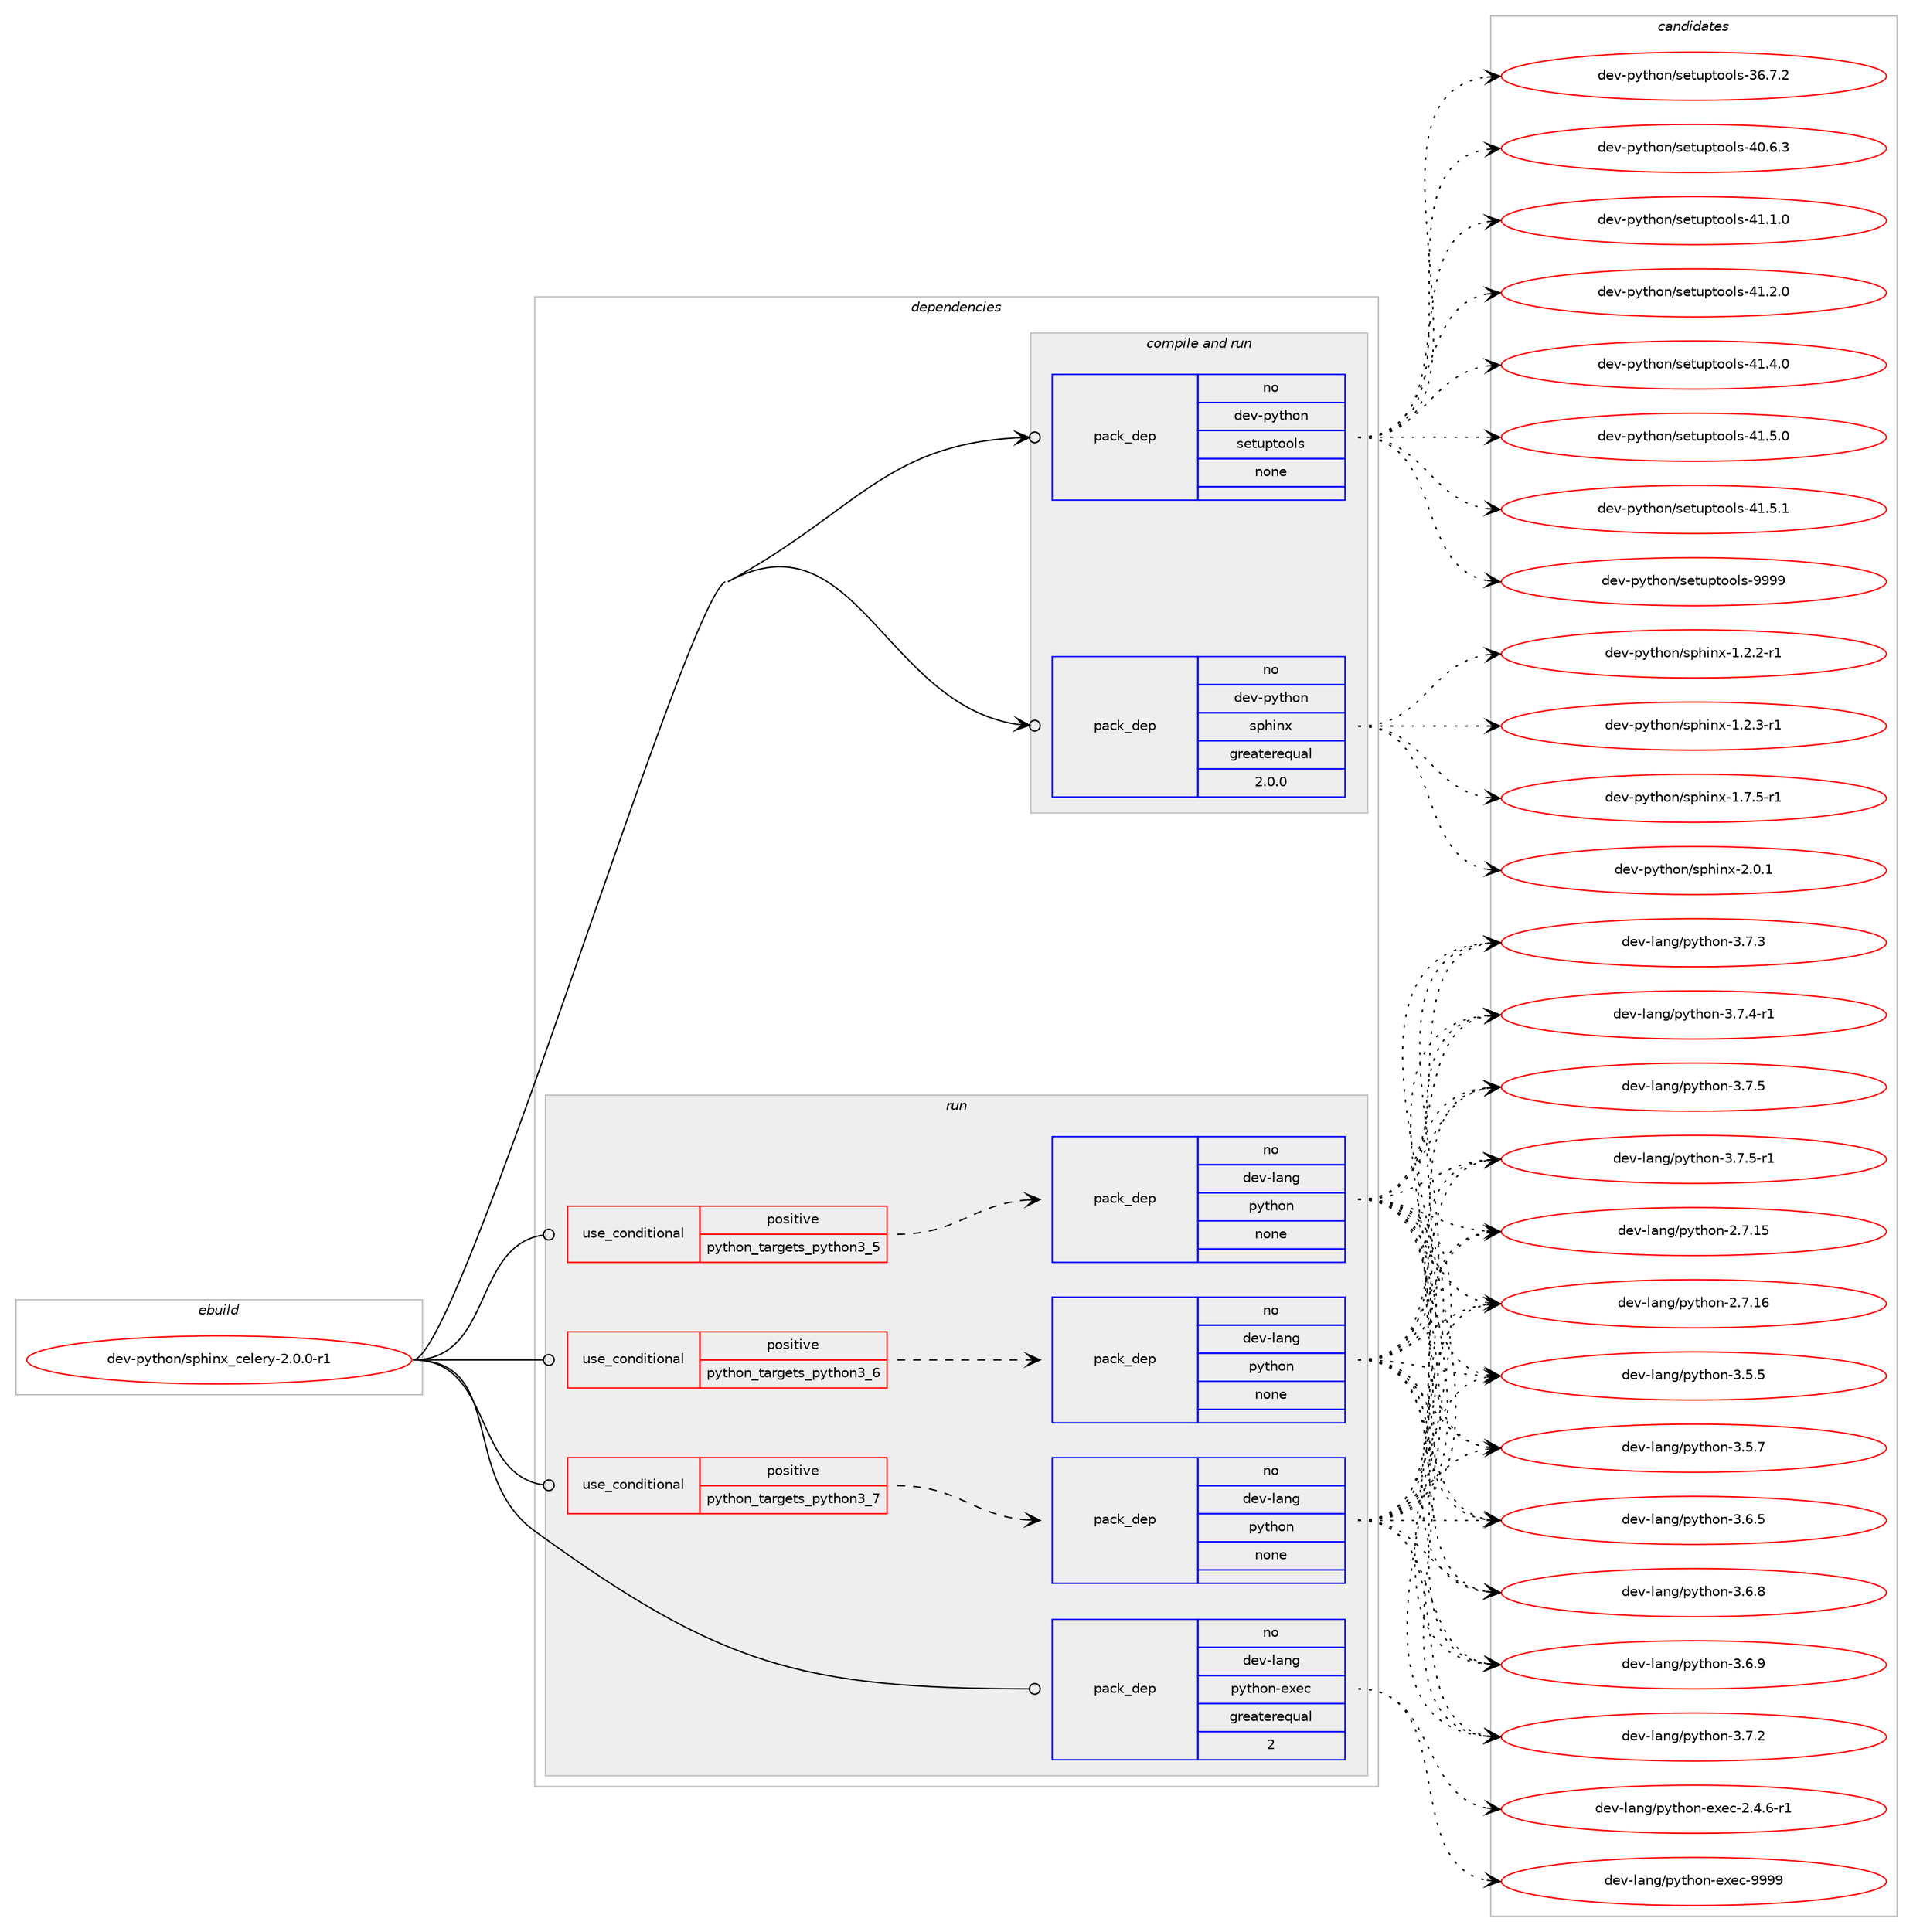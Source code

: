 digraph prolog {

# *************
# Graph options
# *************

newrank=true;
concentrate=true;
compound=true;
graph [rankdir=LR,fontname=Helvetica,fontsize=10,ranksep=1.5];#, ranksep=2.5, nodesep=0.2];
edge  [arrowhead=vee];
node  [fontname=Helvetica,fontsize=10];

# **********
# The ebuild
# **********

subgraph cluster_leftcol {
color=gray;
rank=same;
label=<<i>ebuild</i>>;
id [label="dev-python/sphinx_celery-2.0.0-r1", color=red, width=4, href="../dev-python/sphinx_celery-2.0.0-r1.svg"];
}

# ****************
# The dependencies
# ****************

subgraph cluster_midcol {
color=gray;
label=<<i>dependencies</i>>;
subgraph cluster_compile {
fillcolor="#eeeeee";
style=filled;
label=<<i>compile</i>>;
}
subgraph cluster_compileandrun {
fillcolor="#eeeeee";
style=filled;
label=<<i>compile and run</i>>;
subgraph pack476649 {
dependency638221 [label=<<TABLE BORDER="0" CELLBORDER="1" CELLSPACING="0" CELLPADDING="4" WIDTH="220"><TR><TD ROWSPAN="6" CELLPADDING="30">pack_dep</TD></TR><TR><TD WIDTH="110">no</TD></TR><TR><TD>dev-python</TD></TR><TR><TD>setuptools</TD></TR><TR><TD>none</TD></TR><TR><TD></TD></TR></TABLE>>, shape=none, color=blue];
}
id:e -> dependency638221:w [weight=20,style="solid",arrowhead="odotvee"];
subgraph pack476650 {
dependency638222 [label=<<TABLE BORDER="0" CELLBORDER="1" CELLSPACING="0" CELLPADDING="4" WIDTH="220"><TR><TD ROWSPAN="6" CELLPADDING="30">pack_dep</TD></TR><TR><TD WIDTH="110">no</TD></TR><TR><TD>dev-python</TD></TR><TR><TD>sphinx</TD></TR><TR><TD>greaterequal</TD></TR><TR><TD>2.0.0</TD></TR></TABLE>>, shape=none, color=blue];
}
id:e -> dependency638222:w [weight=20,style="solid",arrowhead="odotvee"];
}
subgraph cluster_run {
fillcolor="#eeeeee";
style=filled;
label=<<i>run</i>>;
subgraph cond149691 {
dependency638223 [label=<<TABLE BORDER="0" CELLBORDER="1" CELLSPACING="0" CELLPADDING="4"><TR><TD ROWSPAN="3" CELLPADDING="10">use_conditional</TD></TR><TR><TD>positive</TD></TR><TR><TD>python_targets_python3_5</TD></TR></TABLE>>, shape=none, color=red];
subgraph pack476651 {
dependency638224 [label=<<TABLE BORDER="0" CELLBORDER="1" CELLSPACING="0" CELLPADDING="4" WIDTH="220"><TR><TD ROWSPAN="6" CELLPADDING="30">pack_dep</TD></TR><TR><TD WIDTH="110">no</TD></TR><TR><TD>dev-lang</TD></TR><TR><TD>python</TD></TR><TR><TD>none</TD></TR><TR><TD></TD></TR></TABLE>>, shape=none, color=blue];
}
dependency638223:e -> dependency638224:w [weight=20,style="dashed",arrowhead="vee"];
}
id:e -> dependency638223:w [weight=20,style="solid",arrowhead="odot"];
subgraph cond149692 {
dependency638225 [label=<<TABLE BORDER="0" CELLBORDER="1" CELLSPACING="0" CELLPADDING="4"><TR><TD ROWSPAN="3" CELLPADDING="10">use_conditional</TD></TR><TR><TD>positive</TD></TR><TR><TD>python_targets_python3_6</TD></TR></TABLE>>, shape=none, color=red];
subgraph pack476652 {
dependency638226 [label=<<TABLE BORDER="0" CELLBORDER="1" CELLSPACING="0" CELLPADDING="4" WIDTH="220"><TR><TD ROWSPAN="6" CELLPADDING="30">pack_dep</TD></TR><TR><TD WIDTH="110">no</TD></TR><TR><TD>dev-lang</TD></TR><TR><TD>python</TD></TR><TR><TD>none</TD></TR><TR><TD></TD></TR></TABLE>>, shape=none, color=blue];
}
dependency638225:e -> dependency638226:w [weight=20,style="dashed",arrowhead="vee"];
}
id:e -> dependency638225:w [weight=20,style="solid",arrowhead="odot"];
subgraph cond149693 {
dependency638227 [label=<<TABLE BORDER="0" CELLBORDER="1" CELLSPACING="0" CELLPADDING="4"><TR><TD ROWSPAN="3" CELLPADDING="10">use_conditional</TD></TR><TR><TD>positive</TD></TR><TR><TD>python_targets_python3_7</TD></TR></TABLE>>, shape=none, color=red];
subgraph pack476653 {
dependency638228 [label=<<TABLE BORDER="0" CELLBORDER="1" CELLSPACING="0" CELLPADDING="4" WIDTH="220"><TR><TD ROWSPAN="6" CELLPADDING="30">pack_dep</TD></TR><TR><TD WIDTH="110">no</TD></TR><TR><TD>dev-lang</TD></TR><TR><TD>python</TD></TR><TR><TD>none</TD></TR><TR><TD></TD></TR></TABLE>>, shape=none, color=blue];
}
dependency638227:e -> dependency638228:w [weight=20,style="dashed",arrowhead="vee"];
}
id:e -> dependency638227:w [weight=20,style="solid",arrowhead="odot"];
subgraph pack476654 {
dependency638229 [label=<<TABLE BORDER="0" CELLBORDER="1" CELLSPACING="0" CELLPADDING="4" WIDTH="220"><TR><TD ROWSPAN="6" CELLPADDING="30">pack_dep</TD></TR><TR><TD WIDTH="110">no</TD></TR><TR><TD>dev-lang</TD></TR><TR><TD>python-exec</TD></TR><TR><TD>greaterequal</TD></TR><TR><TD>2</TD></TR></TABLE>>, shape=none, color=blue];
}
id:e -> dependency638229:w [weight=20,style="solid",arrowhead="odot"];
}
}

# **************
# The candidates
# **************

subgraph cluster_choices {
rank=same;
color=gray;
label=<<i>candidates</i>>;

subgraph choice476649 {
color=black;
nodesep=1;
choice100101118451121211161041111104711510111611711211611111110811545515446554650 [label="dev-python/setuptools-36.7.2", color=red, width=4,href="../dev-python/setuptools-36.7.2.svg"];
choice100101118451121211161041111104711510111611711211611111110811545524846544651 [label="dev-python/setuptools-40.6.3", color=red, width=4,href="../dev-python/setuptools-40.6.3.svg"];
choice100101118451121211161041111104711510111611711211611111110811545524946494648 [label="dev-python/setuptools-41.1.0", color=red, width=4,href="../dev-python/setuptools-41.1.0.svg"];
choice100101118451121211161041111104711510111611711211611111110811545524946504648 [label="dev-python/setuptools-41.2.0", color=red, width=4,href="../dev-python/setuptools-41.2.0.svg"];
choice100101118451121211161041111104711510111611711211611111110811545524946524648 [label="dev-python/setuptools-41.4.0", color=red, width=4,href="../dev-python/setuptools-41.4.0.svg"];
choice100101118451121211161041111104711510111611711211611111110811545524946534648 [label="dev-python/setuptools-41.5.0", color=red, width=4,href="../dev-python/setuptools-41.5.0.svg"];
choice100101118451121211161041111104711510111611711211611111110811545524946534649 [label="dev-python/setuptools-41.5.1", color=red, width=4,href="../dev-python/setuptools-41.5.1.svg"];
choice10010111845112121116104111110471151011161171121161111111081154557575757 [label="dev-python/setuptools-9999", color=red, width=4,href="../dev-python/setuptools-9999.svg"];
dependency638221:e -> choice100101118451121211161041111104711510111611711211611111110811545515446554650:w [style=dotted,weight="100"];
dependency638221:e -> choice100101118451121211161041111104711510111611711211611111110811545524846544651:w [style=dotted,weight="100"];
dependency638221:e -> choice100101118451121211161041111104711510111611711211611111110811545524946494648:w [style=dotted,weight="100"];
dependency638221:e -> choice100101118451121211161041111104711510111611711211611111110811545524946504648:w [style=dotted,weight="100"];
dependency638221:e -> choice100101118451121211161041111104711510111611711211611111110811545524946524648:w [style=dotted,weight="100"];
dependency638221:e -> choice100101118451121211161041111104711510111611711211611111110811545524946534648:w [style=dotted,weight="100"];
dependency638221:e -> choice100101118451121211161041111104711510111611711211611111110811545524946534649:w [style=dotted,weight="100"];
dependency638221:e -> choice10010111845112121116104111110471151011161171121161111111081154557575757:w [style=dotted,weight="100"];
}
subgraph choice476650 {
color=black;
nodesep=1;
choice10010111845112121116104111110471151121041051101204549465046504511449 [label="dev-python/sphinx-1.2.2-r1", color=red, width=4,href="../dev-python/sphinx-1.2.2-r1.svg"];
choice10010111845112121116104111110471151121041051101204549465046514511449 [label="dev-python/sphinx-1.2.3-r1", color=red, width=4,href="../dev-python/sphinx-1.2.3-r1.svg"];
choice10010111845112121116104111110471151121041051101204549465546534511449 [label="dev-python/sphinx-1.7.5-r1", color=red, width=4,href="../dev-python/sphinx-1.7.5-r1.svg"];
choice1001011184511212111610411111047115112104105110120455046484649 [label="dev-python/sphinx-2.0.1", color=red, width=4,href="../dev-python/sphinx-2.0.1.svg"];
dependency638222:e -> choice10010111845112121116104111110471151121041051101204549465046504511449:w [style=dotted,weight="100"];
dependency638222:e -> choice10010111845112121116104111110471151121041051101204549465046514511449:w [style=dotted,weight="100"];
dependency638222:e -> choice10010111845112121116104111110471151121041051101204549465546534511449:w [style=dotted,weight="100"];
dependency638222:e -> choice1001011184511212111610411111047115112104105110120455046484649:w [style=dotted,weight="100"];
}
subgraph choice476651 {
color=black;
nodesep=1;
choice10010111845108971101034711212111610411111045504655464953 [label="dev-lang/python-2.7.15", color=red, width=4,href="../dev-lang/python-2.7.15.svg"];
choice10010111845108971101034711212111610411111045504655464954 [label="dev-lang/python-2.7.16", color=red, width=4,href="../dev-lang/python-2.7.16.svg"];
choice100101118451089711010347112121116104111110455146534653 [label="dev-lang/python-3.5.5", color=red, width=4,href="../dev-lang/python-3.5.5.svg"];
choice100101118451089711010347112121116104111110455146534655 [label="dev-lang/python-3.5.7", color=red, width=4,href="../dev-lang/python-3.5.7.svg"];
choice100101118451089711010347112121116104111110455146544653 [label="dev-lang/python-3.6.5", color=red, width=4,href="../dev-lang/python-3.6.5.svg"];
choice100101118451089711010347112121116104111110455146544656 [label="dev-lang/python-3.6.8", color=red, width=4,href="../dev-lang/python-3.6.8.svg"];
choice100101118451089711010347112121116104111110455146544657 [label="dev-lang/python-3.6.9", color=red, width=4,href="../dev-lang/python-3.6.9.svg"];
choice100101118451089711010347112121116104111110455146554650 [label="dev-lang/python-3.7.2", color=red, width=4,href="../dev-lang/python-3.7.2.svg"];
choice100101118451089711010347112121116104111110455146554651 [label="dev-lang/python-3.7.3", color=red, width=4,href="../dev-lang/python-3.7.3.svg"];
choice1001011184510897110103471121211161041111104551465546524511449 [label="dev-lang/python-3.7.4-r1", color=red, width=4,href="../dev-lang/python-3.7.4-r1.svg"];
choice100101118451089711010347112121116104111110455146554653 [label="dev-lang/python-3.7.5", color=red, width=4,href="../dev-lang/python-3.7.5.svg"];
choice1001011184510897110103471121211161041111104551465546534511449 [label="dev-lang/python-3.7.5-r1", color=red, width=4,href="../dev-lang/python-3.7.5-r1.svg"];
dependency638224:e -> choice10010111845108971101034711212111610411111045504655464953:w [style=dotted,weight="100"];
dependency638224:e -> choice10010111845108971101034711212111610411111045504655464954:w [style=dotted,weight="100"];
dependency638224:e -> choice100101118451089711010347112121116104111110455146534653:w [style=dotted,weight="100"];
dependency638224:e -> choice100101118451089711010347112121116104111110455146534655:w [style=dotted,weight="100"];
dependency638224:e -> choice100101118451089711010347112121116104111110455146544653:w [style=dotted,weight="100"];
dependency638224:e -> choice100101118451089711010347112121116104111110455146544656:w [style=dotted,weight="100"];
dependency638224:e -> choice100101118451089711010347112121116104111110455146544657:w [style=dotted,weight="100"];
dependency638224:e -> choice100101118451089711010347112121116104111110455146554650:w [style=dotted,weight="100"];
dependency638224:e -> choice100101118451089711010347112121116104111110455146554651:w [style=dotted,weight="100"];
dependency638224:e -> choice1001011184510897110103471121211161041111104551465546524511449:w [style=dotted,weight="100"];
dependency638224:e -> choice100101118451089711010347112121116104111110455146554653:w [style=dotted,weight="100"];
dependency638224:e -> choice1001011184510897110103471121211161041111104551465546534511449:w [style=dotted,weight="100"];
}
subgraph choice476652 {
color=black;
nodesep=1;
choice10010111845108971101034711212111610411111045504655464953 [label="dev-lang/python-2.7.15", color=red, width=4,href="../dev-lang/python-2.7.15.svg"];
choice10010111845108971101034711212111610411111045504655464954 [label="dev-lang/python-2.7.16", color=red, width=4,href="../dev-lang/python-2.7.16.svg"];
choice100101118451089711010347112121116104111110455146534653 [label="dev-lang/python-3.5.5", color=red, width=4,href="../dev-lang/python-3.5.5.svg"];
choice100101118451089711010347112121116104111110455146534655 [label="dev-lang/python-3.5.7", color=red, width=4,href="../dev-lang/python-3.5.7.svg"];
choice100101118451089711010347112121116104111110455146544653 [label="dev-lang/python-3.6.5", color=red, width=4,href="../dev-lang/python-3.6.5.svg"];
choice100101118451089711010347112121116104111110455146544656 [label="dev-lang/python-3.6.8", color=red, width=4,href="../dev-lang/python-3.6.8.svg"];
choice100101118451089711010347112121116104111110455146544657 [label="dev-lang/python-3.6.9", color=red, width=4,href="../dev-lang/python-3.6.9.svg"];
choice100101118451089711010347112121116104111110455146554650 [label="dev-lang/python-3.7.2", color=red, width=4,href="../dev-lang/python-3.7.2.svg"];
choice100101118451089711010347112121116104111110455146554651 [label="dev-lang/python-3.7.3", color=red, width=4,href="../dev-lang/python-3.7.3.svg"];
choice1001011184510897110103471121211161041111104551465546524511449 [label="dev-lang/python-3.7.4-r1", color=red, width=4,href="../dev-lang/python-3.7.4-r1.svg"];
choice100101118451089711010347112121116104111110455146554653 [label="dev-lang/python-3.7.5", color=red, width=4,href="../dev-lang/python-3.7.5.svg"];
choice1001011184510897110103471121211161041111104551465546534511449 [label="dev-lang/python-3.7.5-r1", color=red, width=4,href="../dev-lang/python-3.7.5-r1.svg"];
dependency638226:e -> choice10010111845108971101034711212111610411111045504655464953:w [style=dotted,weight="100"];
dependency638226:e -> choice10010111845108971101034711212111610411111045504655464954:w [style=dotted,weight="100"];
dependency638226:e -> choice100101118451089711010347112121116104111110455146534653:w [style=dotted,weight="100"];
dependency638226:e -> choice100101118451089711010347112121116104111110455146534655:w [style=dotted,weight="100"];
dependency638226:e -> choice100101118451089711010347112121116104111110455146544653:w [style=dotted,weight="100"];
dependency638226:e -> choice100101118451089711010347112121116104111110455146544656:w [style=dotted,weight="100"];
dependency638226:e -> choice100101118451089711010347112121116104111110455146544657:w [style=dotted,weight="100"];
dependency638226:e -> choice100101118451089711010347112121116104111110455146554650:w [style=dotted,weight="100"];
dependency638226:e -> choice100101118451089711010347112121116104111110455146554651:w [style=dotted,weight="100"];
dependency638226:e -> choice1001011184510897110103471121211161041111104551465546524511449:w [style=dotted,weight="100"];
dependency638226:e -> choice100101118451089711010347112121116104111110455146554653:w [style=dotted,weight="100"];
dependency638226:e -> choice1001011184510897110103471121211161041111104551465546534511449:w [style=dotted,weight="100"];
}
subgraph choice476653 {
color=black;
nodesep=1;
choice10010111845108971101034711212111610411111045504655464953 [label="dev-lang/python-2.7.15", color=red, width=4,href="../dev-lang/python-2.7.15.svg"];
choice10010111845108971101034711212111610411111045504655464954 [label="dev-lang/python-2.7.16", color=red, width=4,href="../dev-lang/python-2.7.16.svg"];
choice100101118451089711010347112121116104111110455146534653 [label="dev-lang/python-3.5.5", color=red, width=4,href="../dev-lang/python-3.5.5.svg"];
choice100101118451089711010347112121116104111110455146534655 [label="dev-lang/python-3.5.7", color=red, width=4,href="../dev-lang/python-3.5.7.svg"];
choice100101118451089711010347112121116104111110455146544653 [label="dev-lang/python-3.6.5", color=red, width=4,href="../dev-lang/python-3.6.5.svg"];
choice100101118451089711010347112121116104111110455146544656 [label="dev-lang/python-3.6.8", color=red, width=4,href="../dev-lang/python-3.6.8.svg"];
choice100101118451089711010347112121116104111110455146544657 [label="dev-lang/python-3.6.9", color=red, width=4,href="../dev-lang/python-3.6.9.svg"];
choice100101118451089711010347112121116104111110455146554650 [label="dev-lang/python-3.7.2", color=red, width=4,href="../dev-lang/python-3.7.2.svg"];
choice100101118451089711010347112121116104111110455146554651 [label="dev-lang/python-3.7.3", color=red, width=4,href="../dev-lang/python-3.7.3.svg"];
choice1001011184510897110103471121211161041111104551465546524511449 [label="dev-lang/python-3.7.4-r1", color=red, width=4,href="../dev-lang/python-3.7.4-r1.svg"];
choice100101118451089711010347112121116104111110455146554653 [label="dev-lang/python-3.7.5", color=red, width=4,href="../dev-lang/python-3.7.5.svg"];
choice1001011184510897110103471121211161041111104551465546534511449 [label="dev-lang/python-3.7.5-r1", color=red, width=4,href="../dev-lang/python-3.7.5-r1.svg"];
dependency638228:e -> choice10010111845108971101034711212111610411111045504655464953:w [style=dotted,weight="100"];
dependency638228:e -> choice10010111845108971101034711212111610411111045504655464954:w [style=dotted,weight="100"];
dependency638228:e -> choice100101118451089711010347112121116104111110455146534653:w [style=dotted,weight="100"];
dependency638228:e -> choice100101118451089711010347112121116104111110455146534655:w [style=dotted,weight="100"];
dependency638228:e -> choice100101118451089711010347112121116104111110455146544653:w [style=dotted,weight="100"];
dependency638228:e -> choice100101118451089711010347112121116104111110455146544656:w [style=dotted,weight="100"];
dependency638228:e -> choice100101118451089711010347112121116104111110455146544657:w [style=dotted,weight="100"];
dependency638228:e -> choice100101118451089711010347112121116104111110455146554650:w [style=dotted,weight="100"];
dependency638228:e -> choice100101118451089711010347112121116104111110455146554651:w [style=dotted,weight="100"];
dependency638228:e -> choice1001011184510897110103471121211161041111104551465546524511449:w [style=dotted,weight="100"];
dependency638228:e -> choice100101118451089711010347112121116104111110455146554653:w [style=dotted,weight="100"];
dependency638228:e -> choice1001011184510897110103471121211161041111104551465546534511449:w [style=dotted,weight="100"];
}
subgraph choice476654 {
color=black;
nodesep=1;
choice10010111845108971101034711212111610411111045101120101994550465246544511449 [label="dev-lang/python-exec-2.4.6-r1", color=red, width=4,href="../dev-lang/python-exec-2.4.6-r1.svg"];
choice10010111845108971101034711212111610411111045101120101994557575757 [label="dev-lang/python-exec-9999", color=red, width=4,href="../dev-lang/python-exec-9999.svg"];
dependency638229:e -> choice10010111845108971101034711212111610411111045101120101994550465246544511449:w [style=dotted,weight="100"];
dependency638229:e -> choice10010111845108971101034711212111610411111045101120101994557575757:w [style=dotted,weight="100"];
}
}

}
